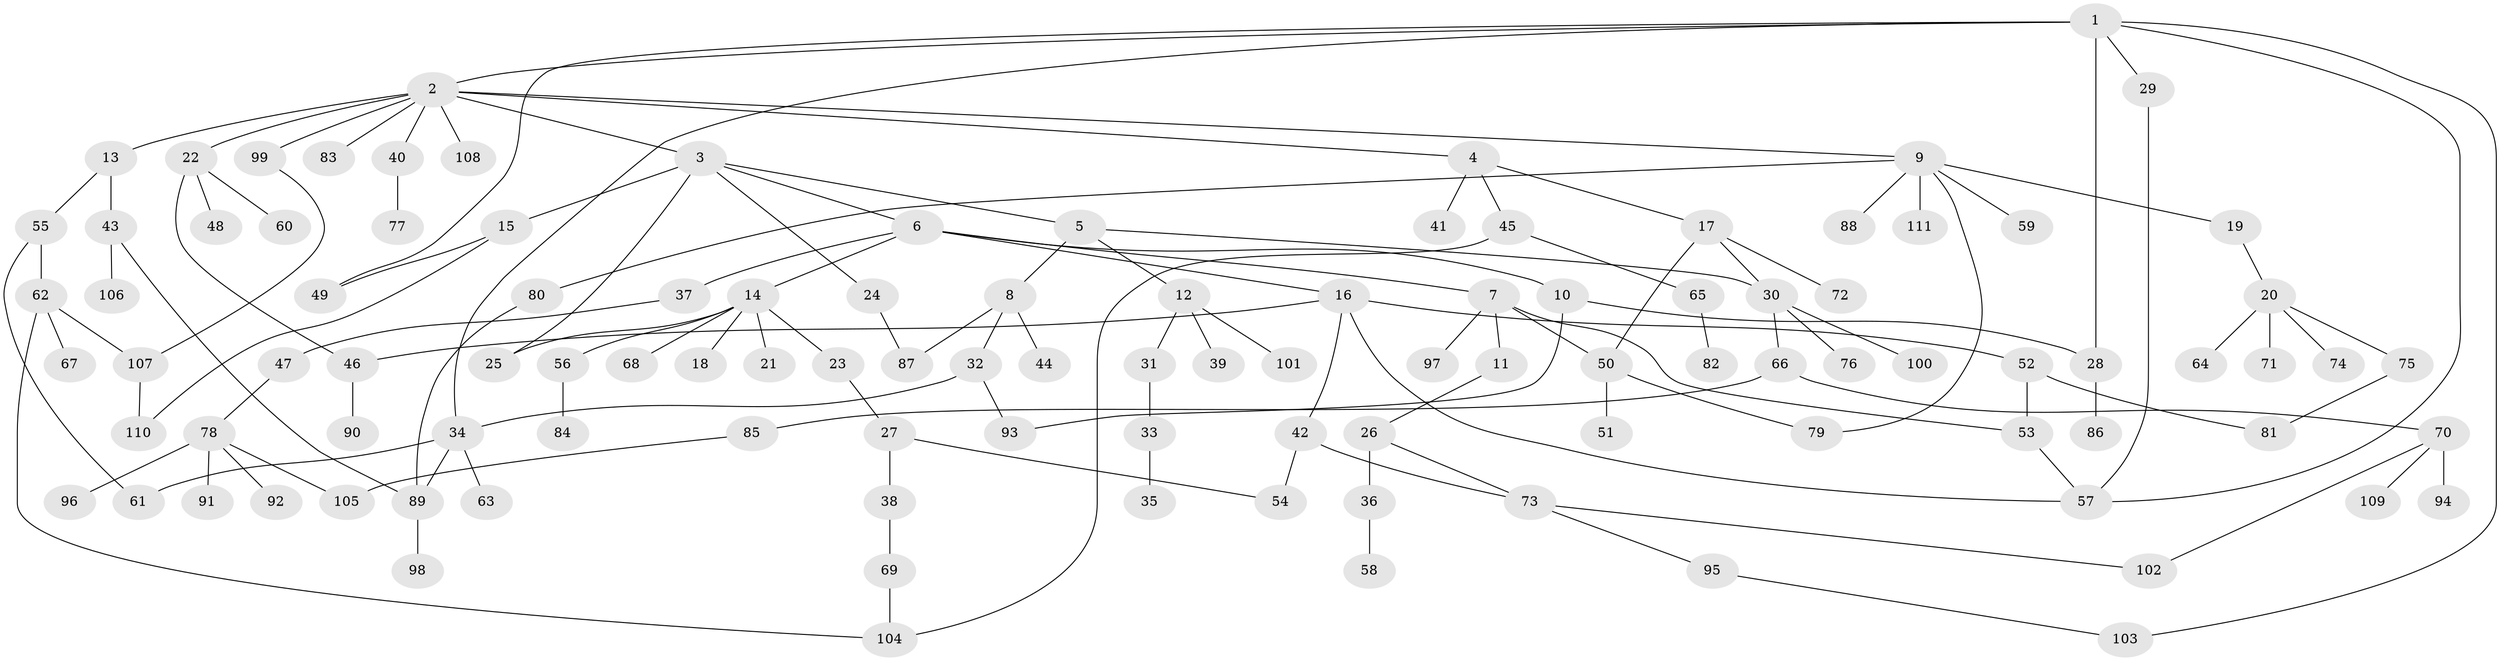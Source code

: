 // coarse degree distribution, {6: 0.0273972602739726, 9: 0.0273972602739726, 3: 0.2191780821917808, 4: 0.1095890410958904, 7: 0.0410958904109589, 1: 0.3835616438356164, 2: 0.1506849315068493, 5: 0.0410958904109589}
// Generated by graph-tools (version 1.1) at 2025/51/02/27/25 19:51:37]
// undirected, 111 vertices, 137 edges
graph export_dot {
graph [start="1"]
  node [color=gray90,style=filled];
  1;
  2;
  3;
  4;
  5;
  6;
  7;
  8;
  9;
  10;
  11;
  12;
  13;
  14;
  15;
  16;
  17;
  18;
  19;
  20;
  21;
  22;
  23;
  24;
  25;
  26;
  27;
  28;
  29;
  30;
  31;
  32;
  33;
  34;
  35;
  36;
  37;
  38;
  39;
  40;
  41;
  42;
  43;
  44;
  45;
  46;
  47;
  48;
  49;
  50;
  51;
  52;
  53;
  54;
  55;
  56;
  57;
  58;
  59;
  60;
  61;
  62;
  63;
  64;
  65;
  66;
  67;
  68;
  69;
  70;
  71;
  72;
  73;
  74;
  75;
  76;
  77;
  78;
  79;
  80;
  81;
  82;
  83;
  84;
  85;
  86;
  87;
  88;
  89;
  90;
  91;
  92;
  93;
  94;
  95;
  96;
  97;
  98;
  99;
  100;
  101;
  102;
  103;
  104;
  105;
  106;
  107;
  108;
  109;
  110;
  111;
  1 -- 2;
  1 -- 28;
  1 -- 29;
  1 -- 49;
  1 -- 103;
  1 -- 34;
  1 -- 57;
  2 -- 3;
  2 -- 4;
  2 -- 9;
  2 -- 13;
  2 -- 22;
  2 -- 40;
  2 -- 83;
  2 -- 99;
  2 -- 108;
  3 -- 5;
  3 -- 6;
  3 -- 15;
  3 -- 24;
  3 -- 25;
  4 -- 17;
  4 -- 41;
  4 -- 45;
  5 -- 8;
  5 -- 12;
  5 -- 30;
  6 -- 7;
  6 -- 10;
  6 -- 14;
  6 -- 16;
  6 -- 37;
  7 -- 11;
  7 -- 97;
  7 -- 53;
  7 -- 50;
  8 -- 32;
  8 -- 44;
  8 -- 87;
  9 -- 19;
  9 -- 59;
  9 -- 80;
  9 -- 88;
  9 -- 111;
  9 -- 79;
  10 -- 93;
  10 -- 28;
  11 -- 26;
  12 -- 31;
  12 -- 39;
  12 -- 101;
  13 -- 43;
  13 -- 55;
  14 -- 18;
  14 -- 21;
  14 -- 23;
  14 -- 25;
  14 -- 56;
  14 -- 68;
  15 -- 110;
  15 -- 49;
  16 -- 42;
  16 -- 52;
  16 -- 46;
  16 -- 57;
  17 -- 50;
  17 -- 72;
  17 -- 30;
  19 -- 20;
  20 -- 64;
  20 -- 71;
  20 -- 74;
  20 -- 75;
  22 -- 46;
  22 -- 48;
  22 -- 60;
  23 -- 27;
  24 -- 87;
  26 -- 36;
  26 -- 73;
  27 -- 38;
  27 -- 54;
  28 -- 86;
  29 -- 57;
  30 -- 66;
  30 -- 76;
  30 -- 100;
  31 -- 33;
  32 -- 34;
  32 -- 93;
  33 -- 35;
  34 -- 63;
  34 -- 89;
  34 -- 61;
  36 -- 58;
  37 -- 47;
  38 -- 69;
  40 -- 77;
  42 -- 73;
  42 -- 54;
  43 -- 106;
  43 -- 89;
  45 -- 65;
  45 -- 104;
  46 -- 90;
  47 -- 78;
  50 -- 51;
  50 -- 79;
  52 -- 53;
  52 -- 81;
  53 -- 57;
  55 -- 61;
  55 -- 62;
  56 -- 84;
  62 -- 67;
  62 -- 104;
  62 -- 107;
  65 -- 82;
  66 -- 70;
  66 -- 85;
  69 -- 104;
  70 -- 94;
  70 -- 109;
  70 -- 102;
  73 -- 95;
  73 -- 102;
  75 -- 81;
  78 -- 91;
  78 -- 92;
  78 -- 96;
  78 -- 105;
  80 -- 89;
  85 -- 105;
  89 -- 98;
  95 -- 103;
  99 -- 107;
  107 -- 110;
}
